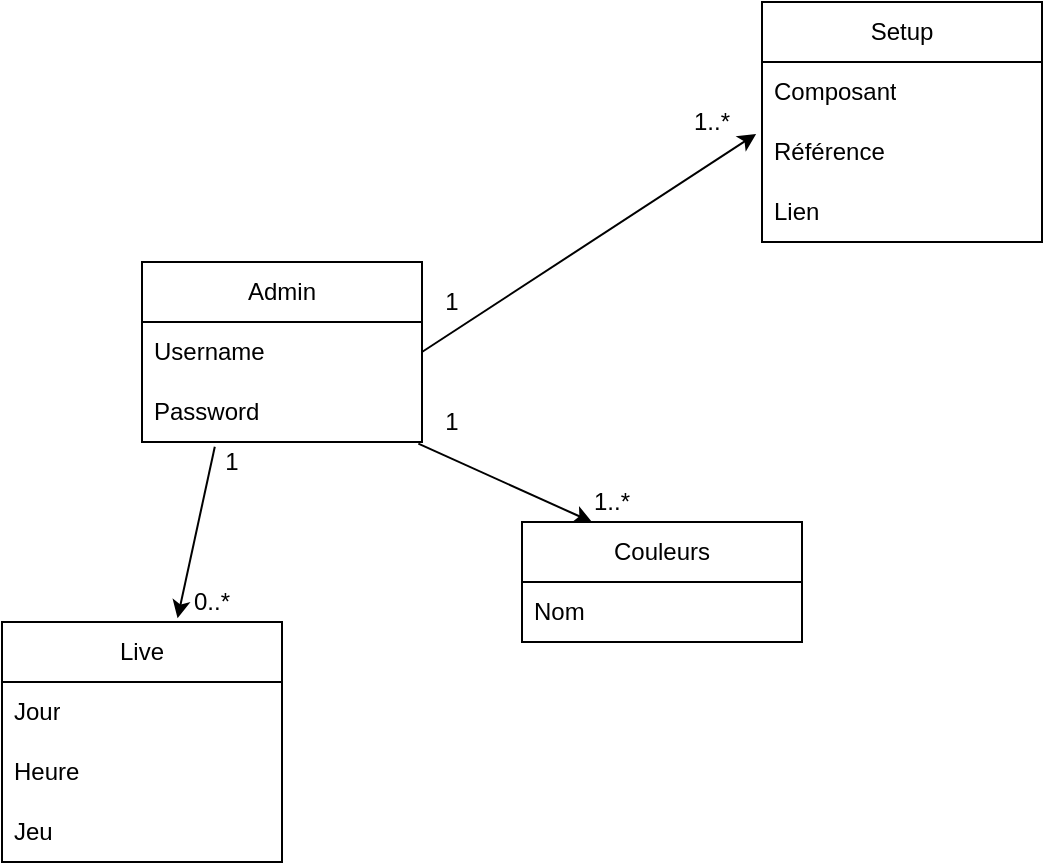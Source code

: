 <mxfile version="21.1.5" type="github">
  <diagram name="Page-1" id="givzGE_alVX35675La9L">
    <mxGraphModel dx="578" dy="580" grid="1" gridSize="10" guides="1" tooltips="1" connect="1" arrows="1" fold="1" page="1" pageScale="1" pageWidth="827" pageHeight="1169" math="0" shadow="0">
      <root>
        <mxCell id="0" />
        <mxCell id="1" parent="0" />
        <mxCell id="BAgsuPGmCNC-1IEbp3Nt-1" value="Admin" style="swimlane;fontStyle=0;childLayout=stackLayout;horizontal=1;startSize=30;horizontalStack=0;resizeParent=1;resizeParentMax=0;resizeLast=0;collapsible=1;marginBottom=0;whiteSpace=wrap;html=1;" vertex="1" parent="1">
          <mxGeometry x="300" y="220" width="140" height="90" as="geometry" />
        </mxCell>
        <mxCell id="BAgsuPGmCNC-1IEbp3Nt-2" value="Username" style="text;strokeColor=none;fillColor=none;align=left;verticalAlign=middle;spacingLeft=4;spacingRight=4;overflow=hidden;points=[[0,0.5],[1,0.5]];portConstraint=eastwest;rotatable=0;whiteSpace=wrap;html=1;" vertex="1" parent="BAgsuPGmCNC-1IEbp3Nt-1">
          <mxGeometry y="30" width="140" height="30" as="geometry" />
        </mxCell>
        <mxCell id="BAgsuPGmCNC-1IEbp3Nt-3" value="Password" style="text;strokeColor=none;fillColor=none;align=left;verticalAlign=middle;spacingLeft=4;spacingRight=4;overflow=hidden;points=[[0,0.5],[1,0.5]];portConstraint=eastwest;rotatable=0;whiteSpace=wrap;html=1;" vertex="1" parent="BAgsuPGmCNC-1IEbp3Nt-1">
          <mxGeometry y="60" width="140" height="30" as="geometry" />
        </mxCell>
        <mxCell id="BAgsuPGmCNC-1IEbp3Nt-5" value="Setup" style="swimlane;fontStyle=0;childLayout=stackLayout;horizontal=1;startSize=30;horizontalStack=0;resizeParent=1;resizeParentMax=0;resizeLast=0;collapsible=1;marginBottom=0;whiteSpace=wrap;html=1;" vertex="1" parent="1">
          <mxGeometry x="610" y="90" width="140" height="120" as="geometry">
            <mxRectangle x="400" y="50" width="70" height="30" as="alternateBounds" />
          </mxGeometry>
        </mxCell>
        <mxCell id="BAgsuPGmCNC-1IEbp3Nt-6" value="Composant" style="text;strokeColor=none;fillColor=none;align=left;verticalAlign=middle;spacingLeft=4;spacingRight=4;overflow=hidden;points=[[0,0.5],[1,0.5]];portConstraint=eastwest;rotatable=0;whiteSpace=wrap;html=1;" vertex="1" parent="BAgsuPGmCNC-1IEbp3Nt-5">
          <mxGeometry y="30" width="140" height="30" as="geometry" />
        </mxCell>
        <mxCell id="BAgsuPGmCNC-1IEbp3Nt-7" value="Référence" style="text;strokeColor=none;fillColor=none;align=left;verticalAlign=middle;spacingLeft=4;spacingRight=4;overflow=hidden;points=[[0,0.5],[1,0.5]];portConstraint=eastwest;rotatable=0;whiteSpace=wrap;html=1;" vertex="1" parent="BAgsuPGmCNC-1IEbp3Nt-5">
          <mxGeometry y="60" width="140" height="30" as="geometry" />
        </mxCell>
        <mxCell id="BAgsuPGmCNC-1IEbp3Nt-8" value="Lien" style="text;strokeColor=none;fillColor=none;align=left;verticalAlign=middle;spacingLeft=4;spacingRight=4;overflow=hidden;points=[[0,0.5],[1,0.5]];portConstraint=eastwest;rotatable=0;whiteSpace=wrap;html=1;" vertex="1" parent="BAgsuPGmCNC-1IEbp3Nt-5">
          <mxGeometry y="90" width="140" height="30" as="geometry" />
        </mxCell>
        <mxCell id="BAgsuPGmCNC-1IEbp3Nt-11" value="Couleurs" style="swimlane;fontStyle=0;childLayout=stackLayout;horizontal=1;startSize=30;horizontalStack=0;resizeParent=1;resizeParentMax=0;resizeLast=0;collapsible=1;marginBottom=0;whiteSpace=wrap;html=1;" vertex="1" parent="1">
          <mxGeometry x="490" y="350" width="140" height="60" as="geometry" />
        </mxCell>
        <mxCell id="BAgsuPGmCNC-1IEbp3Nt-12" value="Nom" style="text;strokeColor=none;fillColor=none;align=left;verticalAlign=middle;spacingLeft=4;spacingRight=4;overflow=hidden;points=[[0,0.5],[1,0.5]];portConstraint=eastwest;rotatable=0;whiteSpace=wrap;html=1;" vertex="1" parent="BAgsuPGmCNC-1IEbp3Nt-11">
          <mxGeometry y="30" width="140" height="30" as="geometry" />
        </mxCell>
        <mxCell id="BAgsuPGmCNC-1IEbp3Nt-18" style="rounded=0;orthogonalLoop=1;jettySize=auto;html=1;exitX=1;exitY=0.5;exitDx=0;exitDy=0;entryX=-0.021;entryY=0.2;entryDx=0;entryDy=0;entryPerimeter=0;" edge="1" parent="1" source="BAgsuPGmCNC-1IEbp3Nt-2" target="BAgsuPGmCNC-1IEbp3Nt-7">
          <mxGeometry relative="1" as="geometry" />
        </mxCell>
        <mxCell id="BAgsuPGmCNC-1IEbp3Nt-23" value="" style="endArrow=classic;html=1;rounded=0;exitX=0.987;exitY=1.028;exitDx=0;exitDy=0;exitPerimeter=0;entryX=0.25;entryY=0;entryDx=0;entryDy=0;" edge="1" parent="1" source="BAgsuPGmCNC-1IEbp3Nt-3" target="BAgsuPGmCNC-1IEbp3Nt-11">
          <mxGeometry width="50" height="50" relative="1" as="geometry">
            <mxPoint x="410" y="430" as="sourcePoint" />
            <mxPoint x="460" y="380" as="targetPoint" />
          </mxGeometry>
        </mxCell>
        <mxCell id="BAgsuPGmCNC-1IEbp3Nt-24" value="Live" style="swimlane;fontStyle=0;childLayout=stackLayout;horizontal=1;startSize=30;horizontalStack=0;resizeParent=1;resizeParentMax=0;resizeLast=0;collapsible=1;marginBottom=0;whiteSpace=wrap;html=1;" vertex="1" parent="1">
          <mxGeometry x="230" y="400" width="140" height="120" as="geometry" />
        </mxCell>
        <mxCell id="BAgsuPGmCNC-1IEbp3Nt-25" value="Jour" style="text;strokeColor=none;fillColor=none;align=left;verticalAlign=middle;spacingLeft=4;spacingRight=4;overflow=hidden;points=[[0,0.5],[1,0.5]];portConstraint=eastwest;rotatable=0;whiteSpace=wrap;html=1;" vertex="1" parent="BAgsuPGmCNC-1IEbp3Nt-24">
          <mxGeometry y="30" width="140" height="30" as="geometry" />
        </mxCell>
        <mxCell id="BAgsuPGmCNC-1IEbp3Nt-26" value="Heure" style="text;strokeColor=none;fillColor=none;align=left;verticalAlign=middle;spacingLeft=4;spacingRight=4;overflow=hidden;points=[[0,0.5],[1,0.5]];portConstraint=eastwest;rotatable=0;whiteSpace=wrap;html=1;" vertex="1" parent="BAgsuPGmCNC-1IEbp3Nt-24">
          <mxGeometry y="60" width="140" height="30" as="geometry" />
        </mxCell>
        <mxCell id="BAgsuPGmCNC-1IEbp3Nt-27" value="Jeu" style="text;strokeColor=none;fillColor=none;align=left;verticalAlign=middle;spacingLeft=4;spacingRight=4;overflow=hidden;points=[[0,0.5],[1,0.5]];portConstraint=eastwest;rotatable=0;whiteSpace=wrap;html=1;" vertex="1" parent="BAgsuPGmCNC-1IEbp3Nt-24">
          <mxGeometry y="90" width="140" height="30" as="geometry" />
        </mxCell>
        <mxCell id="BAgsuPGmCNC-1IEbp3Nt-28" value="" style="endArrow=classic;html=1;rounded=0;exitX=0.26;exitY=1.078;exitDx=0;exitDy=0;exitPerimeter=0;entryX=0.627;entryY=-0.016;entryDx=0;entryDy=0;entryPerimeter=0;" edge="1" parent="1" source="BAgsuPGmCNC-1IEbp3Nt-3" target="BAgsuPGmCNC-1IEbp3Nt-24">
          <mxGeometry width="50" height="50" relative="1" as="geometry">
            <mxPoint x="330" y="450" as="sourcePoint" />
            <mxPoint x="380" y="400" as="targetPoint" />
          </mxGeometry>
        </mxCell>
        <mxCell id="BAgsuPGmCNC-1IEbp3Nt-29" value="1" style="text;html=1;strokeColor=none;fillColor=none;align=center;verticalAlign=middle;whiteSpace=wrap;rounded=0;" vertex="1" parent="1">
          <mxGeometry x="330" y="310" width="30" height="20" as="geometry" />
        </mxCell>
        <mxCell id="BAgsuPGmCNC-1IEbp3Nt-30" value="0..*" style="text;html=1;strokeColor=none;fillColor=none;align=center;verticalAlign=middle;whiteSpace=wrap;rounded=0;" vertex="1" parent="1">
          <mxGeometry x="320" y="380" width="30" height="20" as="geometry" />
        </mxCell>
        <mxCell id="BAgsuPGmCNC-1IEbp3Nt-31" value="1..*" style="text;html=1;strokeColor=none;fillColor=none;align=center;verticalAlign=middle;whiteSpace=wrap;rounded=0;" vertex="1" parent="1">
          <mxGeometry x="520" y="330" width="30" height="20" as="geometry" />
        </mxCell>
        <mxCell id="BAgsuPGmCNC-1IEbp3Nt-32" value="1" style="text;html=1;strokeColor=none;fillColor=none;align=center;verticalAlign=middle;whiteSpace=wrap;rounded=0;" vertex="1" parent="1">
          <mxGeometry x="440" y="290" width="30" height="20" as="geometry" />
        </mxCell>
        <mxCell id="BAgsuPGmCNC-1IEbp3Nt-33" value="1" style="text;html=1;strokeColor=none;fillColor=none;align=center;verticalAlign=middle;whiteSpace=wrap;rounded=0;" vertex="1" parent="1">
          <mxGeometry x="440" y="230" width="30" height="20" as="geometry" />
        </mxCell>
        <mxCell id="BAgsuPGmCNC-1IEbp3Nt-34" value="1..*" style="text;html=1;strokeColor=none;fillColor=none;align=center;verticalAlign=middle;whiteSpace=wrap;rounded=0;" vertex="1" parent="1">
          <mxGeometry x="570" y="140" width="30" height="20" as="geometry" />
        </mxCell>
      </root>
    </mxGraphModel>
  </diagram>
</mxfile>
